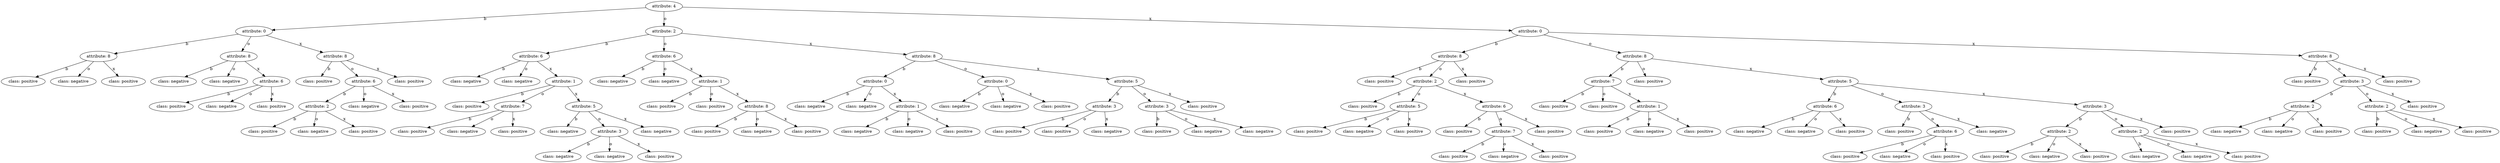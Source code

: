 digraph {
	1 [label="attribute: 4"]
	1 -> 2 [label=b]
	2 [label="attribute: 0"]
	2 -> 3 [label=b]
	3 [label="attribute: 8"]
	3 -> 4 [label=b]
	4 [label="class: positive"]
	3 -> 5 [label=o]
	5 [label="class: negative"]
	3 -> 6 [label=x]
	6 [label="class: positive"]
	2 -> 7 [label=o]
	7 [label="attribute: 8"]
	7 -> 8 [label=b]
	8 [label="class: negative"]
	7 -> 9 [label=o]
	9 [label="class: negative"]
	7 -> 10 [label=x]
	10 [label="attribute: 6"]
	10 -> 11 [label=b]
	11 [label="class: positive"]
	10 -> 15 [label=o]
	15 [label="class: negative"]
	10 -> 22 [label=x]
	22 [label="class: positive"]
	2 -> 29 [label=x]
	29 [label="attribute: 8"]
	29 -> 30 [label=b]
	30 [label="class: positive"]
	29 -> 31 [label=o]
	31 [label="attribute: 6"]
	31 -> 32 [label=b]
	32 [label="attribute: 2"]
	32 -> 33 [label=b]
	33 [label="class: positive"]
	32 -> 34 [label=o]
	34 [label="class: negative"]
	32 -> 35 [label=x]
	35 [label="class: positive"]
	31 -> 36 [label=o]
	36 [label="class: negative"]
	31 -> 43 [label=x]
	43 [label="class: positive"]
	29 -> 50 [label=x]
	50 [label="class: positive"]
	1 -> 51 [label=o]
	51 [label="attribute: 2"]
	51 -> 52 [label=b]
	52 [label="attribute: 6"]
	52 -> 53 [label=b]
	53 [label="class: negative"]
	52 -> 54 [label=o]
	54 [label="class: negative"]
	52 -> 55 [label=x]
	55 [label="attribute: 1"]
	55 -> 56 [label=b]
	56 [label="class: positive"]
	55 -> 66 [label=o]
	66 [label="attribute: 7"]
	66 -> 67 [label=b]
	67 [label="class: positive"]
	66 -> 68 [label=o]
	68 [label="class: negative"]
	66 -> 69 [label=x]
	69 [label="class: positive"]
	55 -> 76 [label=x]
	76 [label="attribute: 5"]
	76 -> 77 [label=b]
	77 [label="class: negative"]
	76 -> 84 [label=o]
	84 [label="attribute: 3"]
	84 -> 85 [label=b]
	85 [label="class: negative"]
	84 -> 86 [label=o]
	86 [label="class: negative"]
	84 -> 87 [label=x]
	87 [label="class: positive"]
	76 -> 91 [label=x]
	91 [label="class: negative"]
	51 -> 92 [label=o]
	92 [label="attribute: 6"]
	92 -> 93 [label=b]
	93 [label="class: negative"]
	92 -> 94 [label=o]
	94 [label="class: negative"]
	92 -> 95 [label=x]
	95 [label="attribute: 1"]
	95 -> 96 [label=b]
	96 [label="class: positive"]
	95 -> 97 [label=o]
	97 [label="class: positive"]
	95 -> 104 [label=x]
	104 [label="attribute: 8"]
	104 -> 105 [label=b]
	105 [label="class: positive"]
	104 -> 106 [label=o]
	106 [label="class: negative"]
	104 -> 113 [label=x]
	113 [label="class: positive"]
	51 -> 120 [label=x]
	120 [label="attribute: 8"]
	120 -> 121 [label=b]
	121 [label="attribute: 0"]
	121 -> 122 [label=b]
	122 [label="class: negative"]
	121 -> 123 [label=o]
	123 [label="class: negative"]
	121 -> 124 [label=x]
	124 [label="attribute: 1"]
	124 -> 125 [label=b]
	125 [label="class: negative"]
	124 -> 129 [label=o]
	129 [label="class: negative"]
	124 -> 133 [label=x]
	133 [label="class: positive"]
	120 -> 134 [label=o]
	134 [label="attribute: 0"]
	134 -> 135 [label=b]
	135 [label="class: negative"]
	134 -> 136 [label=o]
	136 [label="class: negative"]
	134 -> 137 [label=x]
	137 [label="class: positive"]
	120 -> 150 [label=x]
	150 [label="attribute: 5"]
	150 -> 151 [label=b]
	151 [label="attribute: 3"]
	151 -> 152 [label=b]
	152 [label="class: positive"]
	151 -> 156 [label=o]
	156 [label="class: positive"]
	151 -> 166 [label=x]
	166 [label="class: negative"]
	150 -> 167 [label=o]
	167 [label="attribute: 3"]
	167 -> 168 [label=b]
	168 [label="class: positive"]
	167 -> 175 [label=o]
	175 [label="class: negative"]
	167 -> 176 [label=x]
	176 [label="class: negative"]
	150 -> 180 [label=x]
	180 [label="class: positive"]
	1 -> 181 [label=x]
	181 [label="attribute: 0"]
	181 -> 182 [label=b]
	182 [label="attribute: 8"]
	182 -> 183 [label=b]
	183 [label="class: positive"]
	182 -> 184 [label=o]
	184 [label="attribute: 2"]
	184 -> 185 [label=b]
	185 [label="class: positive"]
	184 -> 192 [label=o]
	192 [label="attribute: 5"]
	192 -> 193 [label=b]
	193 [label="class: positive"]
	192 -> 194 [label=o]
	194 [label="class: negative"]
	192 -> 195 [label=x]
	195 [label="class: positive"]
	184 -> 196 [label=x]
	196 [label="attribute: 6"]
	196 -> 197 [label=b]
	197 [label="class: positive"]
	196 -> 198 [label=o]
	198 [label="attribute: 7"]
	198 -> 199 [label=b]
	199 [label="class: positive"]
	198 -> 200 [label=o]
	200 [label="class: negative"]
	198 -> 201 [label=x]
	201 [label="class: positive"]
	196 -> 202 [label=x]
	202 [label="class: positive"]
	182 -> 203 [label=x]
	203 [label="class: positive"]
	181 -> 204 [label=o]
	204 [label="attribute: 8"]
	204 -> 205 [label=b]
	205 [label="attribute: 7"]
	205 -> 206 [label=b]
	206 [label="class: positive"]
	205 -> 216 [label=o]
	216 [label="class: positive"]
	205 -> 217 [label=x]
	217 [label="attribute: 1"]
	217 -> 218 [label=b]
	218 [label="class: positive"]
	217 -> 222 [label=o]
	222 [label="class: negative"]
	217 -> 229 [label=x]
	229 [label="class: positive"]
	204 -> 230 [label=o]
	230 [label="class: positive"]
	204 -> 249 [label=x]
	249 [label="attribute: 5"]
	249 -> 250 [label=b]
	250 [label="attribute: 6"]
	250 -> 251 [label=b]
	251 [label="class: negative"]
	250 -> 252 [label=o]
	252 [label="class: negative"]
	250 -> 256 [label=x]
	256 [label="class: positive"]
	249 -> 263 [label=o]
	263 [label="attribute: 3"]
	263 -> 264 [label=b]
	264 [label="class: positive"]
	263 -> 265 [label=o]
	265 [label="attribute: 6"]
	265 -> 266 [label=b]
	266 [label="class: positive"]
	265 -> 267 [label=o]
	267 [label="class: negative"]
	265 -> 268 [label=x]
	268 [label="class: positive"]
	263 -> 269 [label=x]
	269 [label="class: negative"]
	249 -> 276 [label=x]
	276 [label="attribute: 3"]
	276 -> 277 [label=b]
	277 [label="attribute: 2"]
	277 -> 278 [label=b]
	278 [label="class: positive"]
	277 -> 279 [label=o]
	279 [label="class: negative"]
	277 -> 280 [label=x]
	280 [label="class: positive"]
	276 -> 281 [label=o]
	281 [label="attribute: 2"]
	281 -> 282 [label=b]
	282 [label="class: negative"]
	281 -> 283 [label=o]
	283 [label="class: negative"]
	281 -> 284 [label=x]
	284 [label="class: positive"]
	276 -> 285 [label=x]
	285 [label="class: positive"]
	181 -> 286 [label=x]
	286 [label="attribute: 8"]
	286 -> 287 [label=b]
	287 [label="class: positive"]
	286 -> 288 [label=o]
	288 [label="attribute: 3"]
	288 -> 289 [label=b]
	289 [label="attribute: 2"]
	289 -> 290 [label=b]
	290 [label="class: negative"]
	289 -> 294 [label=o]
	294 [label="class: negative"]
	289 -> 298 [label=x]
	298 [label="class: positive"]
	288 -> 302 [label=o]
	302 [label="attribute: 2"]
	302 -> 303 [label=b]
	303 [label="class: positive"]
	302 -> 304 [label=o]
	304 [label="class: negative"]
	302 -> 308 [label=x]
	308 [label="class: positive"]
	288 -> 309 [label=x]
	309 [label="class: positive"]
	286 -> 319 [label=x]
	319 [label="class: positive"]
}
